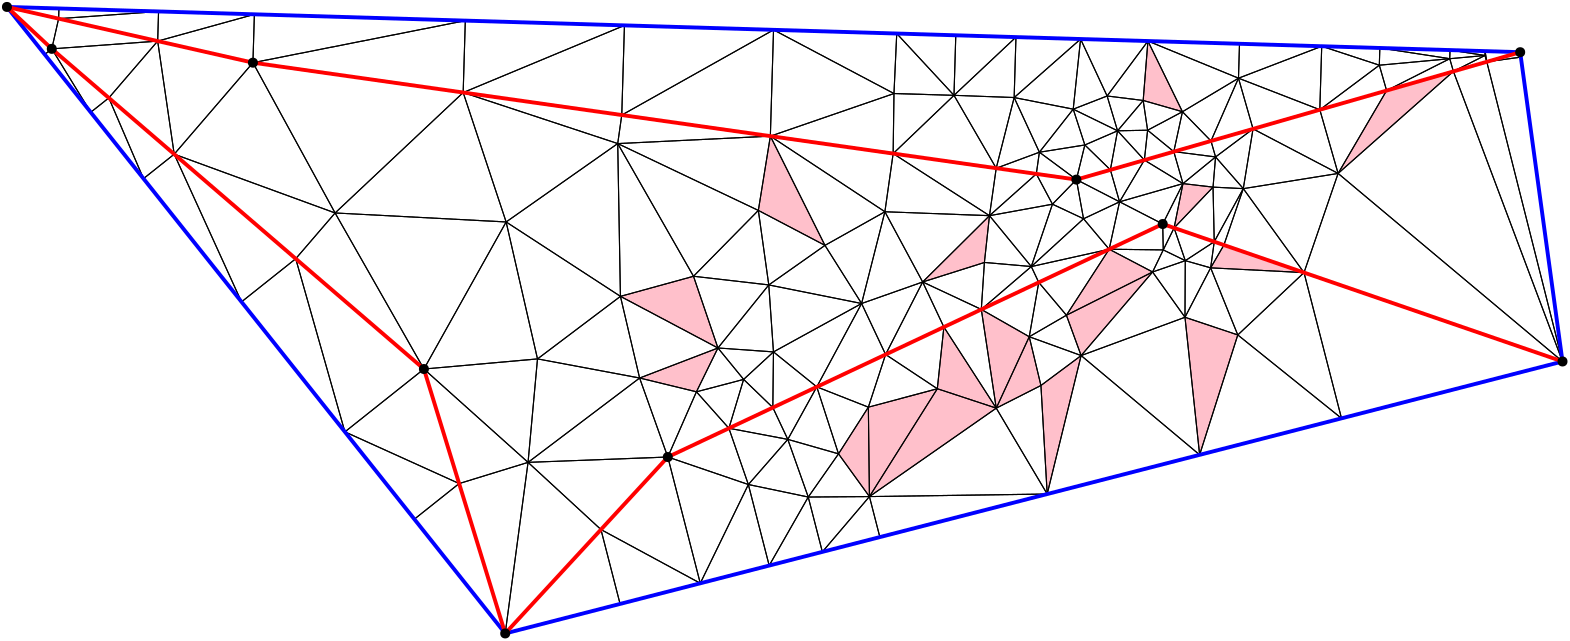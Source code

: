 <?xml version="1.0"?>
<!DOCTYPE ipe SYSTEM "ipe.dtd">
<ipe version="70218" creator="Ipe 7.2.24">
<info created="D:20221020151441" modified="D:20221020151441"/>
<ipestyle name="basic">
<symbol name="mark/disk(sx)" transformations="translations">
<path fill="sym-stroke">
0.6 0 0 0.6 0 0 e
</path>
</symbol>
<anglesize name="22.5 deg" value="22.5"/>
<anglesize name="30 deg" value="30"/>
<anglesize name="45 deg" value="45"/>
<anglesize name="60 deg" value="60"/>
<anglesize name="90 deg" value="90"/>
<arrowsize name="large" value="10"/>
<arrowsize name="small" value="5"/>
<arrowsize name="tiny" value="3"/>
<color name="blue" value="0 0 1"/>
<color name="gray" value="0.745"/>
<color name="green" value="0 1 0"/>
<color name="red" value="1 0 0"/>
<color name="pink" value="1 0.753 0.796"/>
<pen name="heavier" value="0.8"/>
<pen name="fat" value="1.4"/>
<pen name="ultrafat" value="2"/>
<gridsize name="16 pts (~6 mm)" value="16"/>
<gridsize name="32 pts (~12 mm)" value="32"/>
<gridsize name="4 pts" value="4"/>
<gridsize name="8 pts (~3 mm)" value="8"/>
<opacity name="10%" value="0.1"/>
<opacity name="25%" value="0.25"/>
<opacity name="50%" value="0.5"/>
<opacity name="75%" value="0.75"/>
<symbolsize name="large" value="5"/>
<symbolsize name="small" value="2"/>
<symbolsize name="tiny" value="1.1"/>
<textsize name="huge" value="\huge"/>
<textsize name="large" value="\large"/>
<textsize name="small" value="\small"/>
<textsize name="tiny" value="	iny"/>
<tiling name="falling" angle="-60" step="4" width="1"/>
<tiling name="rising" angle="30" step="4" width="1"/>
</ipestyle>
<page>
<layer name="hull"/>
<layer name="constraints"/>
<layer name="triangulation"/>
<layer name="obtuse"/>
<layer name="blub"/>
<layer name="problems"/>
<view layers="hull constraints triangulation obtuse blub" active="triangulation"/>
<path layer="obtuse" fill="pink" stroke-opacity="opaque">
290.828 451.026 m 
286.503 424.289 l 
310.487 411.704 l 
</path>
<path layer="obtuse" fill="pink" stroke-opacity="opaque">
372.15 353.105 m 
388.234 361.269 l 
384.03 378.811 l 
</path>
<path layer="obtuse" fill="pink" stroke-opacity="opaque">
350.936 360.093 m 
326.11 353.462 l 
326.495 321.273 l 
</path>
<path layer="obtuse" fill="pink" stroke-opacity="opaque">
326.495 321.273 m 
326.11 353.462 l 
315.363 336.651 l 
</path>
<path layer="obtuse" fill="pink" stroke-opacity="opaque">
372.15 353.105 m 
353.297 382.303 l 
350.936 360.093 l 
</path>
<path layer="obtuse" fill="pink" stroke-opacity="opaque">
271.956 374.761 m 
263.159 400.584 l 
236.855 393.352 l 
</path>
<path layer="obtuse" fill="pink" stroke-opacity="opaque">
264.21 358.988 m 
271.956 374.761 l 
243.758 363.954 l 
</path>
<path layer="obtuse" fill="pink" stroke-opacity="opaque">
367.885 405.552 m 
369.712 422.395 l 
345.658 398.528 l 
</path>
<path layer="obtuse" fill="pink" stroke-opacity="opaque">
425.046 463.863 m 
439.184 459.82 l 
426.752 485.254 l 
</path>
<path layer="obtuse" fill="pink" stroke-opacity="opaque">
548.741 477.795 m 
548.133 481.623 l 
548.087 480.076 l 
</path>
<path layer="obtuse" fill="pink" stroke-opacity="opaque">
536.72 474.344 m 
512.677 467.442 l 
495.218 437.605 l 
</path>
<path layer="obtuse" fill="pink" stroke-opacity="opaque">
482.943 401.904 m 
454.101 411.82 l 
449.334 403.61 l 
</path>
<path layer="obtuse" fill="pink" stroke-opacity="opaque">
439.369 433.942 m 
436.172 417.985 l 
450.196 432.674 l 
</path>
<path layer="obtuse" fill="pink" stroke-opacity="opaque">
397.405 386.559 m 
428.431 402.128 l 
412.801 410.317 l 
</path>
<path layer="obtuse" fill="pink" stroke-opacity="opaque">
402.705 372.038 m 
428.431 402.128 l 
397.405 386.559 l 
</path>
<path layer="obtuse" fill="pink" stroke-opacity="opaque">
366.77 388.646 m 
372.15 353.105 l 
384.03 378.811 l 
</path>
<path layer="obtuse" fill="pink" stroke-opacity="opaque">
326.495 321.273 m 
372.15 353.105 l 
350.936 360.093 l 
</path>
<path layer="obtuse" fill="pink" stroke-opacity="opaque">
402.705 372.038 m 
388.234 361.269 l 
390.491 322.19 l 
</path>
<path layer="obtuse" fill="pink" stroke-opacity="opaque">
459.1 379.457 m 
440.091 385.822 l 
445.363 336.305 l 
</path>
<path layer="triangulation" stroke="black">
195.707 420.133 m 
134.13 423.368 l 
</path>
<path layer="triangulation" stroke="black">
134.13 423.368 m 
166.108 367.194 l 
</path>
<path layer="triangulation" stroke="black">
166.108 367.194 m 
195.707 420.133 l 
</path>
<path layer="triangulation" stroke="black">
119.96 406.898 m 
137.66 344.569 l 
</path>
<path layer="triangulation" stroke="black">
137.66 344.569 m 
166.108 367.194 l 
</path>
<path layer="triangulation" stroke="black">
166.108 367.194 m 
119.96 406.898 l 
</path>
<path layer="triangulation" stroke="black">
229.843 309.4 m 
195.375 272 l 
</path>
<path layer="triangulation" stroke="black">
195.375 272 m 
236.727 282.637 l 
</path>
<path layer="triangulation" stroke="black">
236.727 282.637 m 
229.843 309.4 l 
</path>
<path layer="triangulation" stroke="black">
387.678 445.24 m 
386.569 437.433 l 
</path>
<path layer="triangulation" stroke="black">
386.569 437.433 m 
401 435.384 l 
</path>
<path layer="triangulation" stroke="black">
401 435.384 m 
387.678 445.24 l 
</path>
<path layer="triangulation" stroke="black">
496.438 349.443 m 
459.1 379.457 l 
</path>
<path layer="triangulation" stroke="black">
459.1 379.457 m 
445.363 336.305 l 
</path>
<path layer="triangulation" stroke="black">
445.363 336.305 m 
496.438 349.443 l 
</path>
<path layer="triangulation" stroke="black">
34.6053 493.323 m 
16 497.539 l 
</path>
<path layer="triangulation" stroke="black">
16 497.539 m 
32.1422 482.453 l 
</path>
<path layer="triangulation" stroke="black">
32.1422 482.453 m 
34.6053 493.323 l 
</path>
<path layer="triangulation" stroke="black">
70.2642 485.244 m 
105.076 494.875 l 
</path>
<path layer="triangulation" stroke="black">
105.076 494.875 m 
70.5831 495.906 l 
</path>
<path layer="triangulation" stroke="black">
70.5831 495.906 m 
70.2642 485.244 l 
</path>
<path layer="triangulation" stroke="black">
392.382 426.528 m 
369.712 422.395 l 
</path>
<path layer="triangulation" stroke="black">
369.712 422.395 m 
384.763 404.08 l 
</path>
<path layer="triangulation" stroke="black">
384.763 404.08 m 
392.382 426.528 l 
</path>
<path layer="triangulation" stroke="black">
451.102 443.538 m 
449.45 449.292 l 
</path>
<path layer="triangulation" stroke="black">
449.45 449.292 m 
436.065 445.45 l 
</path>
<path layer="triangulation" stroke="black">
436.065 445.45 m 
451.102 443.538 l 
</path>
<path layer="triangulation" stroke="black">
309.546 301.369 m 
330.246 306.693 l 
</path>
<path layer="triangulation" stroke="black">
330.246 306.693 m 
326.495 321.273 l 
</path>
<path layer="triangulation" stroke="black">
326.495 321.273 m 
309.546 301.369 l 
</path>
<path layer="triangulation" stroke="black">
304.469 321.103 m 
326.495 321.273 l 
</path>
<path layer="triangulation" stroke="black">
326.495 321.273 m 
315.363 336.651 l 
</path>
<path layer="triangulation" stroke="black">
315.363 336.651 m 
304.469 321.103 l 
</path>
<path layer="triangulation" stroke="black">
178.785 325.959 m 
162.66 313.134 l 
</path>
<path layer="triangulation" stroke="black">
162.66 313.134 m 
195.375 272 l 
</path>
<path layer="triangulation" stroke="black">
195.375 272 m 
178.785 325.959 l 
</path>
<path layer="triangulation" stroke="black">
510.057 476.568 m 
510.242 482.757 l 
</path>
<path layer="triangulation" stroke="black">
510.242 482.757 m 
489.317 483.383 l 
</path>
<path layer="triangulation" stroke="black">
489.317 483.383 m 
510.057 476.568 l 
</path>
<path layer="triangulation" stroke="black">
403.571 421.283 m 
416.539 427.388 l 
</path>
<path layer="triangulation" stroke="black">
416.539 427.388 m 
401 435.384 l 
</path>
<path layer="triangulation" stroke="black">
401 435.384 m 
403.571 421.283 l 
</path>
<path layer="triangulation" stroke="black">
229.843 309.4 m 
203.598 333.588 l 
</path>
<path layer="triangulation" stroke="black">
203.598 333.588 m 
195.375 272 l 
</path>
<path layer="triangulation" stroke="black">
195.375 272 m 
229.843 309.4 l 
</path>
<path layer="triangulation" stroke="black">
265.6 290.064 m 
253.909 335.513 l 
</path>
<path layer="triangulation" stroke="black">
253.909 335.513 m 
229.843 309.4 l 
</path>
<path layer="triangulation" stroke="black">
229.843 309.4 m 
265.6 290.064 l 
</path>
<path layer="triangulation" stroke="black">
100.437 391.371 m 
137.66 344.569 l 
</path>
<path layer="triangulation" stroke="black">
137.66 344.569 m 
119.96 406.898 l 
</path>
<path layer="triangulation" stroke="black">
119.96 406.898 m 
100.437 391.371 l 
</path>
<path layer="triangulation" stroke="black">
290.828 451.026 m 
286.503 424.289 l 
</path>
<path layer="triangulation" stroke="black">
286.503 424.289 m 
310.487 411.704 l 
</path>
<path layer="triangulation" stroke="black">
310.487 411.704 m 
290.828 451.026 l 
</path>
<path layer="triangulation" stroke="black">
104.556 477.474 m 
134.13 423.368 l 
</path>
<path layer="triangulation" stroke="black">
134.13 423.368 m 
180.24 466.728 l 
</path>
<path layer="triangulation" stroke="black">
180.24 466.728 m 
104.556 477.474 l 
</path>
<path layer="triangulation" stroke="black">
275.896 345.864 m 
253.909 335.513 l 
</path>
<path layer="triangulation" stroke="black">
253.909 335.513 m 
282.908 325.606 l 
</path>
<path layer="triangulation" stroke="black">
282.908 325.606 m 
275.896 345.864 l 
</path>
<path layer="triangulation" stroke="black">
415.823 452.949 m 
404.042 447.853 l 
</path>
<path layer="triangulation" stroke="black">
404.042 447.853 m 
413.235 438.896 l 
</path>
<path layer="triangulation" stroke="black">
413.235 438.896 m 
415.823 452.949 l 
</path>
<path layer="triangulation" stroke="black">
425.471 442.408 m 
416.539 427.388 l 
</path>
<path layer="triangulation" stroke="black">
416.539 427.388 m 
439.369 433.942 l 
</path>
<path layer="triangulation" stroke="black">
439.369 433.942 m 
425.471 442.408 l 
</path>
<path layer="triangulation" stroke="black">
304.469 321.103 m 
297.108 341.863 l 
</path>
<path layer="triangulation" stroke="black">
297.108 341.863 m 
282.908 325.606 l 
</path>
<path layer="triangulation" stroke="black">
282.908 325.606 m 
304.469 321.103 l 
</path>
<path layer="triangulation" stroke="black">
397.405 386.559 m 
412.801 410.317 l 
</path>
<path layer="triangulation" stroke="black">
412.801 410.317 m 
387.446 398.38 l 
</path>
<path layer="triangulation" stroke="black">
387.446 398.38 m 
397.405 386.559 l 
</path>
<path layer="triangulation" stroke="black">
237.336 458.621 m 
238.301 490.89 l 
</path>
<path layer="triangulation" stroke="black">
238.301 490.89 m 
180.24 466.728 l 
</path>
<path layer="triangulation" stroke="black">
180.24 466.728 m 
237.336 458.621 l 
</path>
<path layer="triangulation" stroke="black">
281.205 363.455 m 
264.21 358.988 l 
</path>
<path layer="triangulation" stroke="black">
264.21 358.988 m 
275.896 345.864 l 
</path>
<path layer="triangulation" stroke="black">
275.896 345.864 m 
281.205 363.455 l 
</path>
<path layer="triangulation" stroke="black">
335.033 444.75 m 
335.33 466.365 l 
</path>
<path layer="triangulation" stroke="black">
335.33 466.365 m 
290.828 451.026 l 
</path>
<path layer="triangulation" stroke="black">
290.828 451.026 m 
335.033 444.75 l 
</path>
<path layer="triangulation" stroke="black">
206.998 370.831 m 
166.108 367.194 l 
</path>
<path layer="triangulation" stroke="black">
166.108 367.194 m 
203.598 333.588 l 
</path>
<path layer="triangulation" stroke="black">
203.598 333.588 m 
206.998 370.831 l 
</path>
<path layer="triangulation" stroke="black">
323.675 390.777 m 
307.54 360.762 l 
</path>
<path layer="triangulation" stroke="black">
307.54 360.762 m 
332.315 372.425 l 
</path>
<path layer="triangulation" stroke="black">
332.315 372.425 m 
323.675 390.777 l 
</path>
<path layer="triangulation" stroke="black">
332.315 372.425 m 
326.11 353.462 l 
</path>
<path layer="triangulation" stroke="black">
326.11 353.462 m 
350.936 360.093 l 
</path>
<path layer="triangulation" stroke="black">
350.936 360.093 m 
332.315 372.425 l 
</path>
<path layer="triangulation" stroke="black">
384.763 404.08 m 
412.801 410.317 l 
</path>
<path layer="triangulation" stroke="black">
412.801 410.317 m 
403.571 421.283 l 
</path>
<path layer="triangulation" stroke="black">
403.571 421.283 m 
384.763 404.08 l 
</path>
<path layer="triangulation" stroke="black">
134.13 423.368 m 
195.707 420.133 l 
</path>
<path layer="triangulation" stroke="black">
195.707 420.133 m 
180.24 466.728 l 
</path>
<path layer="triangulation" stroke="black">
180.24 466.728 m 
134.13 423.368 l 
</path>
<path layer="triangulation" stroke="black">
206.998 370.831 m 
203.598 333.588 l 
</path>
<path layer="triangulation" stroke="black">
203.598 333.588 m 
243.758 363.954 l 
</path>
<path layer="triangulation" stroke="black">
243.758 363.954 m 
206.998 370.831 l 
</path>
<path layer="triangulation" stroke="black">
70.2642 485.244 m 
34.6053 493.323 l 
</path>
<path layer="triangulation" stroke="black">
34.6053 493.323 m 
32.1422 482.453 l 
</path>
<path layer="triangulation" stroke="black">
32.1422 482.453 m 
70.2642 485.244 l 
</path>
<path layer="triangulation" stroke="black">
134.13 423.368 m 
76.2154 444.534 l 
</path>
<path layer="triangulation" stroke="black">
76.2154 444.534 m 
119.96 406.898 l 
</path>
<path layer="triangulation" stroke="black">
119.96 406.898 m 
134.13 423.368 l 
</path>
<path layer="triangulation" stroke="black">
76.2154 444.534 m 
134.13 423.368 l 
</path>
<path layer="triangulation" stroke="black">
134.13 423.368 m 
104.556 477.474 l 
</path>
<path layer="triangulation" stroke="black">
104.556 477.474 m 
76.2154 444.534 l 
</path>
<path layer="triangulation" stroke="black">
119.96 406.898 m 
166.108 367.194 l 
</path>
<path layer="triangulation" stroke="black">
166.108 367.194 m 
134.13 423.368 l 
</path>
<path layer="triangulation" stroke="black">
134.13 423.368 m 
119.96 406.898 l 
</path>
<path layer="triangulation" stroke="black">
70.2642 485.244 m 
70.2642 485.244 l 
</path>
<path layer="triangulation" stroke="black">
70.2642 485.244 m 
104.556 477.474 l 
</path>
<path layer="triangulation" stroke="black">
104.556 477.474 m 
70.2642 485.244 l 
</path>
<path layer="triangulation" stroke="black">
387.678 445.24 m 
372.138 439.482 l 
</path>
<path layer="triangulation" stroke="black">
372.138 439.482 m 
386.569 437.433 l 
</path>
<path layer="triangulation" stroke="black">
386.569 437.433 m 
387.678 445.24 l 
</path>
<path layer="triangulation" stroke="black">
336.326 487.958 m 
335.33 466.365 l 
</path>
<path layer="triangulation" stroke="black">
335.33 466.365 m 
356.937 465.718 l 
</path>
<path layer="triangulation" stroke="black">
356.937 465.718 m 
336.326 487.958 l 
</path>
<path layer="triangulation" stroke="black">
412.801 410.317 m 
384.763 404.08 l 
</path>
<path layer="triangulation" stroke="black">
384.763 404.08 m 
387.446 398.38 l 
</path>
<path layer="triangulation" stroke="black">
387.446 398.38 m 
412.801 410.317 l 
</path>
<path layer="triangulation" stroke="black">
356.937 465.718 m 
335.033 444.75 l 
</path>
<path layer="triangulation" stroke="black">
335.033 444.75 m 
372.138 439.482 l 
</path>
<path layer="triangulation" stroke="black">
372.138 439.482 m 
356.937 465.718 l 
</path>
<path layer="triangulation" stroke="black">
353.297 382.303 m 
332.315 372.425 l 
</path>
<path layer="triangulation" stroke="black">
332.315 372.425 m 
350.936 360.093 l 
</path>
<path layer="triangulation" stroke="black">
350.936 360.093 m 
353.297 382.303 l 
</path>
<path layer="triangulation" stroke="black">
425.471 442.408 m 
413.235 438.896 l 
</path>
<path layer="triangulation" stroke="black">
413.235 438.896 m 
416.539 427.388 l 
</path>
<path layer="triangulation" stroke="black">
416.539 427.388 m 
425.471 442.408 l 
</path>
<path layer="triangulation" stroke="black">
416.539 427.388 m 
432.078 419.392 l 
</path>
<path layer="triangulation" stroke="black">
432.078 419.392 m 
439.369 433.942 l 
</path>
<path layer="triangulation" stroke="black">
439.369 433.942 m 
416.539 427.388 l 
</path>
<path layer="triangulation" stroke="black">
415.823 452.949 m 
413.235 438.896 l 
</path>
<path layer="triangulation" stroke="black">
413.235 438.896 m 
425.471 442.408 l 
</path>
<path layer="triangulation" stroke="black">
425.471 442.408 m 
415.823 452.949 l 
</path>
<path layer="triangulation" stroke="black">
432.272 410.07 m 
436.172 417.985 l 
</path>
<path layer="triangulation" stroke="black">
436.172 417.985 m 
432.078 419.392 l 
</path>
<path layer="triangulation" stroke="black">
432.078 419.392 m 
432.272 410.07 l 
</path>
<path layer="triangulation" stroke="black">
402.513 485.979 m 
399.859 460.738 l 
</path>
<path layer="triangulation" stroke="black">
399.859 460.738 m 
412.057 465.485 l 
</path>
<path layer="triangulation" stroke="black">
412.057 465.485 m 
402.513 485.979 l 
</path>
<path layer="triangulation" stroke="black">
439.184 459.82 m 
436.065 445.45 l 
</path>
<path layer="triangulation" stroke="black">
436.065 445.45 m 
449.45 449.292 l 
</path>
<path layer="triangulation" stroke="black">
449.45 449.292 m 
439.184 459.82 l 
</path>
<path layer="triangulation" stroke="black">
439.184 459.82 m 
426.639 453.163 l 
</path>
<path layer="triangulation" stroke="black">
426.639 453.163 m 
436.065 445.45 l 
</path>
<path layer="triangulation" stroke="black">
436.065 445.45 m 
439.184 459.82 l 
</path>
<path layer="triangulation" stroke="black">
548.087 480.076 m 
535.503 482.001 l 
</path>
<path layer="triangulation" stroke="black">
535.503 482.001 m 
535.41 478.907 l 
</path>
<path layer="triangulation" stroke="black">
535.41 478.907 m 
548.087 480.076 l 
</path>
<path layer="triangulation" stroke="black">
548.087 480.076 m 
548.133 481.623 l 
</path>
<path layer="triangulation" stroke="black">
548.133 481.623 m 
535.503 482.001 l 
</path>
<path layer="triangulation" stroke="black">
535.503 482.001 m 
548.087 480.076 l 
</path>
<path layer="triangulation" stroke="black">
450.196 432.674 m 
451.102 443.538 l 
</path>
<path layer="triangulation" stroke="black">
451.102 443.538 m 
439.369 433.942 l 
</path>
<path layer="triangulation" stroke="black">
439.369 433.942 m 
450.196 432.674 l 
</path>
<path layer="triangulation" stroke="black">
436.065 445.45 m 
425.471 442.408 l 
</path>
<path layer="triangulation" stroke="black">
425.471 442.408 m 
439.369 433.942 l 
</path>
<path layer="triangulation" stroke="black">
439.369 433.942 m 
436.065 445.45 l 
</path>
<path layer="triangulation" stroke="black">
401 435.384 m 
416.539 427.388 l 
</path>
<path layer="triangulation" stroke="black">
416.539 427.388 m 
413.235 438.896 l 
</path>
<path layer="triangulation" stroke="black">
413.235 438.896 m 
401 435.384 l 
</path>
<path layer="triangulation" stroke="black">
401 435.384 m 
392.382 426.528 l 
</path>
<path layer="triangulation" stroke="black">
392.382 426.528 m 
403.571 421.283 l 
</path>
<path layer="triangulation" stroke="black">
403.571 421.283 m 
401 435.384 l 
</path>
<path layer="triangulation" stroke="black">
404.042 447.853 m 
387.678 445.24 l 
</path>
<path layer="triangulation" stroke="black">
387.678 445.24 m 
401 435.384 l 
</path>
<path layer="triangulation" stroke="black">
401 435.384 m 
404.042 447.853 l 
</path>
<path layer="triangulation" stroke="black">
372.138 439.482 m 
369.712 422.395 l 
</path>
<path layer="triangulation" stroke="black">
369.712 422.395 m 
386.569 437.433 l 
</path>
<path layer="triangulation" stroke="black">
386.569 437.433 m 
372.138 439.482 l 
</path>
<path layer="triangulation" stroke="black">
386.569 437.433 m 
392.382 426.528 l 
</path>
<path layer="triangulation" stroke="black">
392.382 426.528 m 
401 435.384 l 
</path>
<path layer="triangulation" stroke="black">
401 435.384 m 
386.569 437.433 l 
</path>
<path layer="triangulation" stroke="black">
386.569 437.433 m 
369.712 422.395 l 
</path>
<path layer="triangulation" stroke="black">
369.712 422.395 m 
392.382 426.528 l 
</path>
<path layer="triangulation" stroke="black">
392.382 426.528 m 
386.569 437.433 l 
</path>
<path layer="triangulation" stroke="black">
428.431 402.128 m 
432.272 410.07 l 
</path>
<path layer="triangulation" stroke="black">
432.272 410.07 m 
412.801 410.317 l 
</path>
<path layer="triangulation" stroke="black">
412.801 410.317 m 
428.431 402.128 l 
</path>
<path layer="triangulation" stroke="black">
387.446 398.38 m 
384.763 404.08 l 
</path>
<path layer="triangulation" stroke="black">
384.763 404.08 m 
366.77 388.646 l 
</path>
<path layer="triangulation" stroke="black">
366.77 388.646 m 
387.446 398.38 l 
</path>
<path layer="triangulation" stroke="black">
495.218 437.605 m 
488.634 460.54 l 
</path>
<path layer="triangulation" stroke="black">
488.634 460.54 m 
464.591 453.638 l 
</path>
<path layer="triangulation" stroke="black">
464.591 453.638 m 
495.218 437.605 l 
</path>
<path layer="triangulation" stroke="black">
390.491 322.19 m 
372.15 353.105 l 
</path>
<path layer="triangulation" stroke="black">
372.15 353.105 m 
326.495 321.273 l 
</path>
<path layer="triangulation" stroke="black">
326.495 321.273 m 
390.491 322.19 l 
</path>
<path layer="triangulation" stroke="black">
137.66 344.569 m 
162.66 313.134 l 
</path>
<path layer="triangulation" stroke="black">
162.66 313.134 m 
178.785 325.959 l 
</path>
<path layer="triangulation" stroke="black">
178.785 325.959 m 
137.66 344.569 l 
</path>
<path layer="triangulation" stroke="black">
203.598 333.588 m 
178.785 325.959 l 
</path>
<path layer="triangulation" stroke="black">
178.785 325.959 m 
195.375 272 l 
</path>
<path layer="triangulation" stroke="black">
195.375 272 m 
203.598 333.588 l 
</path>
<path layer="triangulation" stroke="black">
166.108 367.194 m 
137.66 344.569 l 
</path>
<path layer="triangulation" stroke="black">
137.66 344.569 m 
178.785 325.959 l 
</path>
<path layer="triangulation" stroke="black">
178.785 325.959 m 
166.108 367.194 l 
</path>
<path layer="triangulation" stroke="black">
264.21 358.988 m 
243.758 363.954 l 
</path>
<path layer="triangulation" stroke="black">
243.758 363.954 m 
253.909 335.513 l 
</path>
<path layer="triangulation" stroke="black">
253.909 335.513 m 
264.21 358.988 l 
</path>
<path layer="triangulation" stroke="black">
166.108 367.194 m 
178.785 325.959 l 
</path>
<path layer="triangulation" stroke="black">
178.785 325.959 m 
203.598 333.588 l 
</path>
<path layer="triangulation" stroke="black">
203.598 333.588 m 
166.108 367.194 l 
</path>
<path layer="triangulation" stroke="black">
304.469 321.103 m 
315.363 336.651 l 
</path>
<path layer="triangulation" stroke="black">
315.363 336.651 m 
297.108 341.863 l 
</path>
<path layer="triangulation" stroke="black">
297.108 341.863 m 
304.469 321.103 l 
</path>
<path layer="triangulation" stroke="black">
236.855 393.352 m 
263.159 400.584 l 
</path>
<path layer="triangulation" stroke="black">
263.159 400.584 m 
235.879 448.357 l 
</path>
<path layer="triangulation" stroke="black">
235.879 448.357 m 
236.855 393.352 l 
</path>
<path layer="triangulation" stroke="black">
265.6 290.064 m 
229.843 309.4 l 
</path>
<path layer="triangulation" stroke="black">
229.843 309.4 m 
236.727 282.637 l 
</path>
<path layer="triangulation" stroke="black">
236.727 282.637 m 
265.6 290.064 l 
</path>
<path layer="triangulation" stroke="black">
253.909 335.513 m 
203.598 333.588 l 
</path>
<path layer="triangulation" stroke="black">
203.598 333.588 m 
229.843 309.4 l 
</path>
<path layer="triangulation" stroke="black">
229.843 309.4 m 
253.909 335.513 l 
</path>
<path layer="triangulation" stroke="black">
282.908 325.606 m 
253.909 335.513 l 
</path>
<path layer="triangulation" stroke="black">
253.909 335.513 m 
265.6 290.064 l 
</path>
<path layer="triangulation" stroke="black">
265.6 290.064 m 
282.908 325.606 l 
</path>
<path layer="triangulation" stroke="black">
304.469 321.103 m 
290.409 296.446 l 
</path>
<path layer="triangulation" stroke="black">
290.409 296.446 m 
309.546 301.369 l 
</path>
<path layer="triangulation" stroke="black">
309.546 301.369 m 
304.469 321.103 l 
</path>
<path layer="triangulation" stroke="black">
282.908 325.606 m 
265.6 290.064 l 
</path>
<path layer="triangulation" stroke="black">
265.6 290.064 m 
290.409 296.446 l 
</path>
<path layer="triangulation" stroke="black">
290.409 296.446 m 
282.908 325.606 l 
</path>
<path layer="triangulation" stroke="black">
290.409 296.446 m 
304.469 321.103 l 
</path>
<path layer="triangulation" stroke="black">
304.469 321.103 m 
282.908 325.606 l 
</path>
<path layer="triangulation" stroke="black">
282.908 325.606 m 
290.409 296.446 l 
</path>
<path layer="triangulation" stroke="black">
291.948 373.353 m 
323.675 390.777 l 
</path>
<path layer="triangulation" stroke="black">
323.675 390.777 m 
290.26 397.466 l 
</path>
<path layer="triangulation" stroke="black">
290.26 397.466 m 
291.948 373.353 l 
</path>
<path layer="triangulation" stroke="black">
309.546 301.369 m 
326.495 321.273 l 
</path>
<path layer="triangulation" stroke="black">
326.495 321.273 m 
304.469 321.103 l 
</path>
<path layer="triangulation" stroke="black">
304.469 321.103 m 
309.546 301.369 l 
</path>
<path layer="triangulation" stroke="black">
372.15 353.105 m 
388.234 361.269 l 
</path>
<path layer="triangulation" stroke="black">
388.234 361.269 m 
384.03 378.811 l 
</path>
<path layer="triangulation" stroke="black">
384.03 378.811 m 
372.15 353.105 l 
</path>
<path layer="triangulation" stroke="black">
350.936 360.093 m 
326.11 353.462 l 
</path>
<path layer="triangulation" stroke="black">
326.11 353.462 m 
326.495 321.273 l 
</path>
<path layer="triangulation" stroke="black">
326.495 321.273 m 
350.936 360.093 l 
</path>
<path layer="triangulation" stroke="black">
297.108 341.863 m 
275.896 345.864 l 
</path>
<path layer="triangulation" stroke="black">
275.896 345.864 m 
282.908 325.606 l 
</path>
<path layer="triangulation" stroke="black">
282.908 325.606 m 
297.108 341.863 l 
</path>
<path layer="triangulation" stroke="black">
307.54 360.762 m 
291.718 353.313 l 
</path>
<path layer="triangulation" stroke="black">
291.718 353.313 m 
297.108 341.863 l 
</path>
<path layer="triangulation" stroke="black">
297.108 341.863 m 
307.54 360.762 l 
</path>
<path layer="triangulation" stroke="black">
291.718 353.313 m 
275.896 345.864 l 
</path>
<path layer="triangulation" stroke="black">
275.896 345.864 m 
297.108 341.863 l 
</path>
<path layer="triangulation" stroke="black">
297.108 341.863 m 
291.718 353.313 l 
</path>
<path layer="triangulation" stroke="black">
315.363 336.651 m 
307.54 360.762 l 
</path>
<path layer="triangulation" stroke="black">
307.54 360.762 m 
297.108 341.863 l 
</path>
<path layer="triangulation" stroke="black">
297.108 341.863 m 
315.363 336.651 l 
</path>
<path layer="triangulation" stroke="black">
290.26 397.466 m 
263.159 400.584 l 
</path>
<path layer="triangulation" stroke="black">
263.159 400.584 m 
271.956 374.761 l 
</path>
<path layer="triangulation" stroke="black">
271.956 374.761 m 
290.26 397.466 l 
</path>
<path layer="triangulation" stroke="black">
326.11 353.462 m 
307.54 360.762 l 
</path>
<path layer="triangulation" stroke="black">
307.54 360.762 m 
315.363 336.651 l 
</path>
<path layer="triangulation" stroke="black">
315.363 336.651 m 
326.11 353.462 l 
</path>
<path layer="triangulation" stroke="black">
307.54 360.762 m 
323.675 390.777 l 
</path>
<path layer="triangulation" stroke="black">
323.675 390.777 m 
291.948 373.353 l 
</path>
<path layer="triangulation" stroke="black">
291.948 373.353 m 
307.54 360.762 l 
</path>
<path layer="triangulation" stroke="black">
326.495 321.273 m 
326.11 353.462 l 
</path>
<path layer="triangulation" stroke="black">
326.11 353.462 m 
315.363 336.651 l 
</path>
<path layer="triangulation" stroke="black">
315.363 336.651 m 
326.495 321.273 l 
</path>
<path layer="triangulation" stroke="black">
367.885 405.552 m 
384.763 404.08 l 
</path>
<path layer="triangulation" stroke="black">
384.763 404.08 m 
369.712 422.395 l 
</path>
<path layer="triangulation" stroke="black">
369.712 422.395 m 
367.885 405.552 l 
</path>
<path layer="triangulation" stroke="black">
330.246 306.693 m 
390.491 322.19 l 
</path>
<path layer="triangulation" stroke="black">
390.491 322.19 m 
326.495 321.273 l 
</path>
<path layer="triangulation" stroke="black">
326.495 321.273 m 
330.246 306.693 l 
</path>
<path layer="triangulation" stroke="black">
384.03 378.811 m 
387.446 398.38 l 
</path>
<path layer="triangulation" stroke="black">
387.446 398.38 m 
366.77 388.646 l 
</path>
<path layer="triangulation" stroke="black">
366.77 388.646 m 
384.03 378.811 l 
</path>
<path layer="triangulation" stroke="black">
345.658 398.528 m 
323.675 390.777 l 
</path>
<path layer="triangulation" stroke="black">
323.675 390.777 m 
332.315 372.425 l 
</path>
<path layer="triangulation" stroke="black">
332.315 372.425 m 
345.658 398.528 l 
</path>
<path layer="triangulation" stroke="black">
384.03 378.811 m 
402.705 372.038 l 
</path>
<path layer="triangulation" stroke="black">
402.705 372.038 m 
397.405 386.559 l 
</path>
<path layer="triangulation" stroke="black">
397.405 386.559 m 
384.03 378.811 l 
</path>
<path layer="triangulation" stroke="black">
372.15 353.105 m 
353.297 382.303 l 
</path>
<path layer="triangulation" stroke="black">
353.297 382.303 m 
350.936 360.093 l 
</path>
<path layer="triangulation" stroke="black">
350.936 360.093 m 
372.15 353.105 l 
</path>
<path layer="triangulation" stroke="black">
345.658 398.528 m 
369.712 422.395 l 
</path>
<path layer="triangulation" stroke="black">
369.712 422.395 m 
332.06 423.807 l 
</path>
<path layer="triangulation" stroke="black">
332.06 423.807 m 
345.658 398.528 l 
</path>
<path layer="triangulation" stroke="black">
345.658 398.528 m 
332.315 372.425 l 
</path>
<path layer="triangulation" stroke="black">
332.315 372.425 m 
353.297 382.303 l 
</path>
<path layer="triangulation" stroke="black">
353.297 382.303 m 
345.658 398.528 l 
</path>
<path layer="triangulation" stroke="black">
307.54 360.762 m 
326.11 353.462 l 
</path>
<path layer="triangulation" stroke="black">
326.11 353.462 m 
332.315 372.425 l 
</path>
<path layer="triangulation" stroke="black">
332.315 372.425 m 
307.54 360.762 l 
</path>
<path layer="triangulation" stroke="black">
281.205 363.455 m 
271.956 374.761 l 
</path>
<path layer="triangulation" stroke="black">
271.956 374.761 m 
264.21 358.988 l 
</path>
<path layer="triangulation" stroke="black">
264.21 358.988 m 
281.205 363.455 l 
</path>
<path layer="triangulation" stroke="black">
291.718 353.313 m 
307.54 360.762 l 
</path>
<path layer="triangulation" stroke="black">
307.54 360.762 m 
291.948 373.353 l 
</path>
<path layer="triangulation" stroke="black">
291.948 373.353 m 
291.718 353.313 l 
</path>
<path layer="triangulation" stroke="black">
271.956 374.761 m 
291.948 373.353 l 
</path>
<path layer="triangulation" stroke="black">
291.948 373.353 m 
290.26 397.466 l 
</path>
<path layer="triangulation" stroke="black">
290.26 397.466 m 
271.956 374.761 l 
</path>
<path layer="triangulation" stroke="black">
271.956 374.761 m 
281.205 363.455 l 
</path>
<path layer="triangulation" stroke="black">
281.205 363.455 m 
291.948 373.353 l 
</path>
<path layer="triangulation" stroke="black">
291.948 373.353 m 
271.956 374.761 l 
</path>
<path layer="triangulation" stroke="black">
291.718 353.313 m 
281.205 363.455 l 
</path>
<path layer="triangulation" stroke="black">
281.205 363.455 m 
275.896 345.864 l 
</path>
<path layer="triangulation" stroke="black">
275.896 345.864 m 
291.718 353.313 l 
</path>
<path layer="triangulation" stroke="black">
291.718 353.313 m 
291.948 373.353 l 
</path>
<path layer="triangulation" stroke="black">
291.948 373.353 m 
281.205 363.455 l 
</path>
<path layer="triangulation" stroke="black">
281.205 363.455 m 
291.718 353.313 l 
</path>
<path layer="triangulation" stroke="black">
275.896 345.864 m 
264.21 358.988 l 
</path>
<path layer="triangulation" stroke="black">
264.21 358.988 m 
253.909 335.513 l 
</path>
<path layer="triangulation" stroke="black">
253.909 335.513 m 
275.896 345.864 l 
</path>
<path layer="triangulation" stroke="black">
271.956 374.761 m 
263.159 400.584 l 
</path>
<path layer="triangulation" stroke="black">
263.159 400.584 m 
236.855 393.352 l 
</path>
<path layer="triangulation" stroke="black">
236.855 393.352 m 
271.956 374.761 l 
</path>
<path layer="triangulation" stroke="black">
253.909 335.513 m 
243.758 363.954 l 
</path>
<path layer="triangulation" stroke="black">
243.758 363.954 m 
203.598 333.588 l 
</path>
<path layer="triangulation" stroke="black">
203.598 333.588 m 
253.909 335.513 l 
</path>
<path layer="triangulation" stroke="black">
264.21 358.988 m 
271.956 374.761 l 
</path>
<path layer="triangulation" stroke="black">
271.956 374.761 m 
243.758 363.954 l 
</path>
<path layer="triangulation" stroke="black">
243.758 363.954 m 
264.21 358.988 l 
</path>
<path layer="triangulation" stroke="black">
271.956 374.761 m 
236.855 393.352 l 
</path>
<path layer="triangulation" stroke="black">
236.855 393.352 m 
243.758 363.954 l 
</path>
<path layer="triangulation" stroke="black">
243.758 363.954 m 
271.956 374.761 l 
</path>
<path layer="triangulation" stroke="black">
195.707 420.133 m 
166.108 367.194 l 
</path>
<path layer="triangulation" stroke="black">
166.108 367.194 m 
206.998 370.831 l 
</path>
<path layer="triangulation" stroke="black">
206.998 370.831 m 
195.707 420.133 l 
</path>
<path layer="triangulation" stroke="black">
46.1604 459.616 m 
65.1531 435.736 l 
</path>
<path layer="triangulation" stroke="black">
65.1531 435.736 m 
52.6687 464.792 l 
</path>
<path layer="triangulation" stroke="black">
52.6687 464.792 m 
46.1604 459.616 l 
</path>
<path layer="triangulation" stroke="black">
105.076 494.875 m 
70.2642 485.244 l 
</path>
<path layer="triangulation" stroke="black">
70.2642 485.244 m 
104.556 477.474 l 
</path>
<path layer="triangulation" stroke="black">
104.556 477.474 m 
105.076 494.875 l 
</path>
<path layer="triangulation" stroke="black">
65.1531 435.736 m 
100.437 391.371 l 
</path>
<path layer="triangulation" stroke="black">
100.437 391.371 m 
76.2154 444.534 l 
</path>
<path layer="triangulation" stroke="black">
76.2154 444.534 m 
65.1531 435.736 l 
</path>
<path layer="triangulation" stroke="black">
76.2154 444.534 m 
100.437 391.371 l 
</path>
<path layer="triangulation" stroke="black">
100.437 391.371 m 
119.96 406.898 l 
</path>
<path layer="triangulation" stroke="black">
119.96 406.898 m 
76.2154 444.534 l 
</path>
<path layer="triangulation" stroke="black">
104.556 477.474 m 
180.24 466.728 l 
</path>
<path layer="triangulation" stroke="black">
180.24 466.728 m 
181.014 492.603 l 
</path>
<path layer="triangulation" stroke="black">
181.014 492.603 m 
104.556 477.474 l 
</path>
<path layer="triangulation" stroke="black">
290.828 451.026 m 
235.879 448.357 l 
</path>
<path layer="triangulation" stroke="black">
235.879 448.357 m 
286.503 424.289 l 
</path>
<path layer="triangulation" stroke="black">
286.503 424.289 m 
290.828 451.026 l 
</path>
<path layer="triangulation" stroke="black">
46.1604 459.616 m 
52.6687 464.792 l 
</path>
<path layer="triangulation" stroke="black">
52.6687 464.792 m 
32.1422 482.453 l 
</path>
<path layer="triangulation" stroke="black">
32.1422 482.453 m 
46.1604 459.616 l 
</path>
<path layer="triangulation" stroke="black">
65.1531 435.736 m 
76.2154 444.534 l 
</path>
<path layer="triangulation" stroke="black">
76.2154 444.534 m 
52.6687 464.792 l 
</path>
<path layer="triangulation" stroke="black">
52.6687 464.792 m 
65.1531 435.736 l 
</path>
<path layer="triangulation" stroke="black">
29.6039 480.434 m 
46.1604 459.616 l 
</path>
<path layer="triangulation" stroke="black">
46.1604 459.616 m 
32.1422 482.453 l 
</path>
<path layer="triangulation" stroke="black">
32.1422 482.453 m 
29.6039 480.434 l 
</path>
<path layer="triangulation" stroke="black">
16 497.539 m 
29.6039 480.434 l 
</path>
<path layer="triangulation" stroke="black">
29.6039 480.434 m 
32.1422 482.453 l 
</path>
<path layer="triangulation" stroke="black">
32.1422 482.453 m 
16 497.539 l 
</path>
<path layer="triangulation" stroke="black">
52.6687 464.792 m 
70.2642 485.244 l 
</path>
<path layer="triangulation" stroke="black">
70.2642 485.244 m 
32.1422 482.453 l 
</path>
<path layer="triangulation" stroke="black">
32.1422 482.453 m 
52.6687 464.792 l 
</path>
<path layer="triangulation" stroke="black">
34.7146 496.979 m 
16 497.539 l 
</path>
<path layer="triangulation" stroke="black">
16 497.539 m 
34.6053 493.323 l 
</path>
<path layer="triangulation" stroke="black">
34.6053 493.323 m 
34.7146 496.979 l 
</path>
<path layer="triangulation" stroke="black">
70.5831 495.906 m 
34.7146 496.979 l 
</path>
<path layer="triangulation" stroke="black">
34.7146 496.979 m 
34.6053 493.323 l 
</path>
<path layer="triangulation" stroke="black">
34.6053 493.323 m 
70.5831 495.906 l 
</path>
<path layer="triangulation" stroke="black">
104.556 477.474 m 
181.014 492.603 l 
</path>
<path layer="triangulation" stroke="black">
181.014 492.603 m 
105.076 494.875 l 
</path>
<path layer="triangulation" stroke="black">
105.076 494.875 m 
104.556 477.474 l 
</path>
<path layer="triangulation" stroke="black">
235.879 448.357 m 
195.707 420.133 l 
</path>
<path layer="triangulation" stroke="black">
195.707 420.133 m 
236.855 393.352 l 
</path>
<path layer="triangulation" stroke="black">
236.855 393.352 m 
235.879 448.357 l 
</path>
<path layer="triangulation" stroke="black">
34.6053 493.323 m 
70.2642 485.244 l 
</path>
<path layer="triangulation" stroke="black">
70.2642 485.244 m 
70.5831 495.906 l 
</path>
<path layer="triangulation" stroke="black">
70.5831 495.906 m 
34.6053 493.323 l 
</path>
<path layer="triangulation" stroke="black">
70.2642 485.244 m 
76.2154 444.534 l 
</path>
<path layer="triangulation" stroke="black">
76.2154 444.534 m 
104.556 477.474 l 
</path>
<path layer="triangulation" stroke="black">
104.556 477.474 m 
70.2642 485.244 l 
</path>
<path layer="triangulation" stroke="black">
34.6053 493.323 m 
70.2642 485.244 l 
</path>
<path layer="triangulation" stroke="black">
70.2642 485.244 m 
70.2642 485.244 l 
</path>
<path layer="triangulation" stroke="black">
70.2642 485.244 m 
34.6053 493.323 l 
</path>
<path layer="triangulation" stroke="black">
52.6687 464.792 m 
76.2154 444.534 l 
</path>
<path layer="triangulation" stroke="black">
76.2154 444.534 m 
70.2642 485.244 l 
</path>
<path layer="triangulation" stroke="black">
70.2642 485.244 m 
52.6687 464.792 l 
</path>
<path layer="triangulation" stroke="black">
235.879 448.357 m 
290.828 451.026 l 
</path>
<path layer="triangulation" stroke="black">
290.828 451.026 m 
237.336 458.621 l 
</path>
<path layer="triangulation" stroke="black">
237.336 458.621 m 
235.879 448.357 l 
</path>
<path layer="triangulation" stroke="black">
238.301 490.89 m 
181.014 492.603 l 
</path>
<path layer="triangulation" stroke="black">
181.014 492.603 m 
180.24 466.728 l 
</path>
<path layer="triangulation" stroke="black">
180.24 466.728 m 
238.301 490.89 l 
</path>
<path layer="triangulation" stroke="black">
291.972 489.285 m 
238.301 490.89 l 
</path>
<path layer="triangulation" stroke="black">
238.301 490.89 m 
237.336 458.621 l 
</path>
<path layer="triangulation" stroke="black">
237.336 458.621 m 
291.972 489.285 l 
</path>
<path layer="triangulation" stroke="black">
180.24 466.728 m 
195.707 420.133 l 
</path>
<path layer="triangulation" stroke="black">
195.707 420.133 m 
235.879 448.357 l 
</path>
<path layer="triangulation" stroke="black">
235.879 448.357 m 
180.24 466.728 l 
</path>
<path layer="triangulation" stroke="black">
290.828 451.026 m 
291.972 489.285 l 
</path>
<path layer="triangulation" stroke="black">
291.972 489.285 m 
237.336 458.621 l 
</path>
<path layer="triangulation" stroke="black">
237.336 458.621 m 
290.828 451.026 l 
</path>
<path layer="triangulation" stroke="black">
335.33 466.365 m 
291.972 489.285 l 
</path>
<path layer="triangulation" stroke="black">
291.972 489.285 m 
290.828 451.026 l 
</path>
<path layer="triangulation" stroke="black">
290.828 451.026 m 
335.33 466.365 l 
</path>
<path layer="triangulation" stroke="black">
291.972 489.285 m 
335.33 466.365 l 
</path>
<path layer="triangulation" stroke="black">
335.33 466.365 m 
336.326 487.958 l 
</path>
<path layer="triangulation" stroke="black">
336.326 487.958 m 
291.972 489.285 l 
</path>
<path layer="triangulation" stroke="black">
290.828 451.026 m 
310.487 411.704 l 
</path>
<path layer="triangulation" stroke="black">
310.487 411.704 m 
332.06 423.807 l 
</path>
<path layer="triangulation" stroke="black">
332.06 423.807 m 
290.828 451.026 l 
</path>
<path layer="triangulation" stroke="black">
336.326 487.958 m 
356.937 465.718 l 
</path>
<path layer="triangulation" stroke="black">
356.937 465.718 m 
357.583 487.323 l 
</path>
<path layer="triangulation" stroke="black">
357.583 487.323 m 
336.326 487.958 l 
</path>
<path layer="triangulation" stroke="black">
335.33 466.365 m 
335.033 444.75 l 
</path>
<path layer="triangulation" stroke="black">
335.033 444.75 m 
356.937 465.718 l 
</path>
<path layer="triangulation" stroke="black">
356.937 465.718 m 
335.33 466.365 l 
</path>
<path layer="triangulation" stroke="black">
323.675 390.777 m 
332.06 423.807 l 
</path>
<path layer="triangulation" stroke="black">
332.06 423.807 m 
310.487 411.704 l 
</path>
<path layer="triangulation" stroke="black">
310.487 411.704 m 
323.675 390.777 l 
</path>
<path layer="triangulation" stroke="black">
369.712 422.395 m 
372.138 439.482 l 
</path>
<path layer="triangulation" stroke="black">
372.138 439.482 m 
335.033 444.75 l 
</path>
<path layer="triangulation" stroke="black">
335.033 444.75 m 
369.712 422.395 l 
</path>
<path layer="triangulation" stroke="black">
290.26 397.466 m 
286.503 424.289 l 
</path>
<path layer="triangulation" stroke="black">
286.503 424.289 m 
263.159 400.584 l 
</path>
<path layer="triangulation" stroke="black">
263.159 400.584 m 
290.26 397.466 l 
</path>
<path layer="triangulation" stroke="black">
290.26 397.466 m 
310.487 411.704 l 
</path>
<path layer="triangulation" stroke="black">
310.487 411.704 m 
286.503 424.289 l 
</path>
<path layer="triangulation" stroke="black">
286.503 424.289 m 
290.26 397.466 l 
</path>
<path layer="triangulation" stroke="black">
286.503 424.289 m 
235.879 448.357 l 
</path>
<path layer="triangulation" stroke="black">
235.879 448.357 m 
263.159 400.584 l 
</path>
<path layer="triangulation" stroke="black">
263.159 400.584 m 
286.503 424.289 l 
</path>
<path layer="triangulation" stroke="black">
237.336 458.621 m 
180.24 466.728 l 
</path>
<path layer="triangulation" stroke="black">
180.24 466.728 m 
235.879 448.357 l 
</path>
<path layer="triangulation" stroke="black">
235.879 448.357 m 
237.336 458.621 l 
</path>
<path layer="triangulation" stroke="black">
345.658 398.528 m 
332.06 423.807 l 
</path>
<path layer="triangulation" stroke="black">
332.06 423.807 m 
323.675 390.777 l 
</path>
<path layer="triangulation" stroke="black">
323.675 390.777 m 
345.658 398.528 l 
</path>
<path layer="triangulation" stroke="black">
310.487 411.704 m 
290.26 397.466 l 
</path>
<path layer="triangulation" stroke="black">
290.26 397.466 m 
323.675 390.777 l 
</path>
<path layer="triangulation" stroke="black">
323.675 390.777 m 
310.487 411.704 l 
</path>
<path layer="triangulation" stroke="black">
206.998 370.831 m 
236.855 393.352 l 
</path>
<path layer="triangulation" stroke="black">
236.855 393.352 m 
195.707 420.133 l 
</path>
<path layer="triangulation" stroke="black">
195.707 420.133 m 
206.998 370.831 l 
</path>
<path layer="triangulation" stroke="black">
206.998 370.831 m 
243.758 363.954 l 
</path>
<path layer="triangulation" stroke="black">
243.758 363.954 m 
236.855 393.352 l 
</path>
<path layer="triangulation" stroke="black">
236.855 393.352 m 
206.998 370.831 l 
</path>
<path layer="triangulation" stroke="black">
335.033 444.75 m 
332.06 423.807 l 
</path>
<path layer="triangulation" stroke="black">
332.06 423.807 m 
369.712 422.395 l 
</path>
<path layer="triangulation" stroke="black">
369.712 422.395 m 
335.033 444.75 l 
</path>
<path layer="triangulation" stroke="black">
335.033 444.75 m 
290.828 451.026 l 
</path>
<path layer="triangulation" stroke="black">
290.828 451.026 m 
332.06 423.807 l 
</path>
<path layer="triangulation" stroke="black">
332.06 423.807 m 
335.033 444.75 l 
</path>
<path layer="triangulation" stroke="black">
366.77 388.646 m 
345.658 398.528 l 
</path>
<path layer="triangulation" stroke="black">
345.658 398.528 m 
353.297 382.303 l 
</path>
<path layer="triangulation" stroke="black">
353.297 382.303 m 
366.77 388.646 l 
</path>
<path layer="triangulation" stroke="black">
367.885 405.552 m 
369.712 422.395 l 
</path>
<path layer="triangulation" stroke="black">
369.712 422.395 m 
345.658 398.528 l 
</path>
<path layer="triangulation" stroke="black">
345.658 398.528 m 
367.885 405.552 l 
</path>
<path layer="triangulation" stroke="black">
399.859 460.738 m 
387.678 445.24 l 
</path>
<path layer="triangulation" stroke="black">
387.678 445.24 m 
404.042 447.853 l 
</path>
<path layer="triangulation" stroke="black">
404.042 447.853 m 
399.859 460.738 l 
</path>
<path layer="triangulation" stroke="black">
378.594 464.916 m 
372.138 439.482 l 
</path>
<path layer="triangulation" stroke="black">
372.138 439.482 m 
387.678 445.24 l 
</path>
<path layer="triangulation" stroke="black">
387.678 445.24 m 
378.594 464.916 l 
</path>
<path layer="triangulation" stroke="black">
413.235 438.896 m 
404.042 447.853 l 
</path>
<path layer="triangulation" stroke="black">
404.042 447.853 m 
401 435.384 l 
</path>
<path layer="triangulation" stroke="black">
401 435.384 m 
413.235 438.896 l 
</path>
<path layer="triangulation" stroke="black">
415.823 452.949 m 
399.859 460.738 l 
</path>
<path layer="triangulation" stroke="black">
399.859 460.738 m 
404.042 447.853 l 
</path>
<path layer="triangulation" stroke="black">
404.042 447.853 m 
415.823 452.949 l 
</path>
<path layer="triangulation" stroke="black">
426.639 453.163 m 
425.471 442.408 l 
</path>
<path layer="triangulation" stroke="black">
425.471 442.408 m 
436.065 445.45 l 
</path>
<path layer="triangulation" stroke="black">
436.065 445.45 m 
426.639 453.163 l 
</path>
<path layer="triangulation" stroke="black">
426.639 453.163 m 
415.823 452.949 l 
</path>
<path layer="triangulation" stroke="black">
415.823 452.949 m 
425.471 442.408 l 
</path>
<path layer="triangulation" stroke="black">
425.471 442.408 m 
426.639 453.163 l 
</path>
<path layer="triangulation" stroke="black">
488.634 460.54 m 
459.352 471.89 l 
</path>
<path layer="triangulation" stroke="black">
459.352 471.89 m 
464.591 453.638 l 
</path>
<path layer="triangulation" stroke="black">
464.591 453.638 m 
488.634 460.54 l 
</path>
<path layer="triangulation" stroke="black">
436.065 445.45 m 
439.369 433.942 l 
</path>
<path layer="triangulation" stroke="black">
439.369 433.942 m 
451.102 443.538 l 
</path>
<path layer="triangulation" stroke="black">
451.102 443.538 m 
436.065 445.45 l 
</path>
<path layer="triangulation" stroke="black">
459.352 471.89 m 
459.722 484.268 l 
</path>
<path layer="triangulation" stroke="black">
459.722 484.268 m 
426.752 485.254 l 
</path>
<path layer="triangulation" stroke="black">
426.752 485.254 m 
459.352 471.89 l 
</path>
<path layer="triangulation" stroke="black">
425.046 463.863 m 
426.639 453.163 l 
</path>
<path layer="triangulation" stroke="black">
426.639 453.163 m 
439.184 459.82 l 
</path>
<path layer="triangulation" stroke="black">
439.184 459.82 m 
425.046 463.863 l 
</path>
<path layer="triangulation" stroke="black">
425.046 463.863 m 
415.823 452.949 l 
</path>
<path layer="triangulation" stroke="black">
415.823 452.949 m 
426.639 453.163 l 
</path>
<path layer="triangulation" stroke="black">
426.639 453.163 m 
425.046 463.863 l 
</path>
<path layer="triangulation" stroke="black">
412.057 465.485 m 
399.859 460.738 l 
</path>
<path layer="triangulation" stroke="black">
399.859 460.738 m 
415.823 452.949 l 
</path>
<path layer="triangulation" stroke="black">
415.823 452.949 m 
412.057 465.485 l 
</path>
<path layer="triangulation" stroke="black">
402.513 485.979 m 
378.594 464.916 l 
</path>
<path layer="triangulation" stroke="black">
378.594 464.916 m 
399.859 460.738 l 
</path>
<path layer="triangulation" stroke="black">
399.859 460.738 m 
402.513 485.979 l 
</path>
<path layer="triangulation" stroke="black">
378.594 464.916 m 
387.678 445.24 l 
</path>
<path layer="triangulation" stroke="black">
387.678 445.24 m 
399.859 460.738 l 
</path>
<path layer="triangulation" stroke="black">
399.859 460.738 m 
378.594 464.916 l 
</path>
<path layer="triangulation" stroke="black">
356.937 465.718 m 
378.594 464.916 l 
</path>
<path layer="triangulation" stroke="black">
378.594 464.916 m 
379.245 486.675 l 
</path>
<path layer="triangulation" stroke="black">
379.245 486.675 m 
356.937 465.718 l 
</path>
<path layer="triangulation" stroke="black">
356.937 465.718 m 
372.138 439.482 l 
</path>
<path layer="triangulation" stroke="black">
372.138 439.482 m 
378.594 464.916 l 
</path>
<path layer="triangulation" stroke="black">
378.594 464.916 m 
356.937 465.718 l 
</path>
<path layer="triangulation" stroke="black">
356.937 465.718 m 
379.245 486.675 l 
</path>
<path layer="triangulation" stroke="black">
379.245 486.675 m 
357.583 487.323 l 
</path>
<path layer="triangulation" stroke="black">
357.583 487.323 m 
356.937 465.718 l 
</path>
<path layer="triangulation" stroke="black">
425.046 463.863 m 
439.184 459.82 l 
</path>
<path layer="triangulation" stroke="black">
439.184 459.82 m 
426.752 485.254 l 
</path>
<path layer="triangulation" stroke="black">
426.752 485.254 m 
425.046 463.863 l 
</path>
<path layer="triangulation" stroke="black">
379.245 486.675 m 
378.594 464.916 l 
</path>
<path layer="triangulation" stroke="black">
378.594 464.916 m 
402.513 485.979 l 
</path>
<path layer="triangulation" stroke="black">
402.513 485.979 m 
379.245 486.675 l 
</path>
<path layer="triangulation" stroke="black">
402.513 485.979 m 
412.057 465.485 l 
</path>
<path layer="triangulation" stroke="black">
412.057 465.485 m 
426.752 485.254 l 
</path>
<path layer="triangulation" stroke="black">
426.752 485.254 m 
402.513 485.979 l 
</path>
<path layer="triangulation" stroke="black">
412.057 465.485 m 
425.046 463.863 l 
</path>
<path layer="triangulation" stroke="black">
425.046 463.863 m 
426.752 485.254 l 
</path>
<path layer="triangulation" stroke="black">
426.752 485.254 m 
412.057 465.485 l 
</path>
<path layer="triangulation" stroke="black">
412.057 465.485 m 
415.823 452.949 l 
</path>
<path layer="triangulation" stroke="black">
415.823 452.949 m 
425.046 463.863 l 
</path>
<path layer="triangulation" stroke="black">
425.046 463.863 m 
412.057 465.485 l 
</path>
<path layer="triangulation" stroke="black">
536.72 474.344 m 
548.087 480.076 l 
</path>
<path layer="triangulation" stroke="black">
548.087 480.076 m 
535.41 478.907 l 
</path>
<path layer="triangulation" stroke="black">
535.41 478.907 m 
536.72 474.344 l 
</path>
<path layer="triangulation" stroke="black">
535.503 482.001 m 
510.242 482.757 l 
</path>
<path layer="triangulation" stroke="black">
510.242 482.757 m 
535.41 478.907 l 
</path>
<path layer="triangulation" stroke="black">
535.41 478.907 m 
535.503 482.001 l 
</path>
<path layer="triangulation" stroke="black">
459.352 471.89 m 
439.184 459.82 l 
</path>
<path layer="triangulation" stroke="black">
439.184 459.82 m 
449.45 449.292 l 
</path>
<path layer="triangulation" stroke="black">
449.45 449.292 m 
459.352 471.89 l 
</path>
<path layer="triangulation" stroke="black">
426.752 485.254 m 
439.184 459.82 l 
</path>
<path layer="triangulation" stroke="black">
439.184 459.82 m 
459.352 471.89 l 
</path>
<path layer="triangulation" stroke="black">
459.352 471.89 m 
426.752 485.254 l 
</path>
<path layer="triangulation" stroke="black">
536.72 474.344 m 
548.741 477.795 l 
</path>
<path layer="triangulation" stroke="black">
548.741 477.795 m 
548.087 480.076 l 
</path>
<path layer="triangulation" stroke="black">
548.087 480.076 m 
536.72 474.344 l 
</path>
<path layer="triangulation" stroke="black">
548.741 477.795 m 
548.133 481.623 l 
</path>
<path layer="triangulation" stroke="black">
548.133 481.623 m 
548.087 480.076 l 
</path>
<path layer="triangulation" stroke="black">
548.087 480.076 m 
548.741 477.795 l 
</path>
<path layer="triangulation" stroke="black">
560.763 481.246 m 
548.133 481.623 l 
</path>
<path layer="triangulation" stroke="black">
548.133 481.623 m 
548.741 477.795 l 
</path>
<path layer="triangulation" stroke="black">
548.741 477.795 m 
560.763 481.246 l 
</path>
<path layer="triangulation" stroke="black">
561.006 479.473 m 
548.741 477.795 l 
</path>
<path layer="triangulation" stroke="black">
548.741 477.795 m 
576 369.909 l 
</path>
<path layer="triangulation" stroke="black">
576 369.909 m 
561.006 479.473 l 
</path>
<path layer="triangulation" stroke="black">
561.006 479.473 m 
560.763 481.246 l 
</path>
<path layer="triangulation" stroke="black">
560.763 481.246 m 
548.741 477.795 l 
</path>
<path layer="triangulation" stroke="black">
548.741 477.795 m 
561.006 479.473 l 
</path>
<path layer="triangulation" stroke="black">
548.741 477.795 m 
536.72 474.344 l 
</path>
<path layer="triangulation" stroke="black">
536.72 474.344 m 
576 369.909 l 
</path>
<path layer="triangulation" stroke="black">
576 369.909 m 
548.741 477.795 l 
</path>
<path layer="triangulation" stroke="black">
535.41 478.907 m 
510.242 482.757 l 
</path>
<path layer="triangulation" stroke="black">
510.242 482.757 m 
510.057 476.568 l 
</path>
<path layer="triangulation" stroke="black">
510.057 476.568 m 
535.41 478.907 l 
</path>
<path layer="triangulation" stroke="black">
512.677 467.442 m 
510.057 476.568 l 
</path>
<path layer="triangulation" stroke="black">
510.057 476.568 m 
488.634 460.54 l 
</path>
<path layer="triangulation" stroke="black">
488.634 460.54 m 
512.677 467.442 l 
</path>
<path layer="triangulation" stroke="black">
512.677 467.442 m 
535.41 478.907 l 
</path>
<path layer="triangulation" stroke="black">
535.41 478.907 m 
510.057 476.568 l 
</path>
<path layer="triangulation" stroke="black">
510.057 476.568 m 
512.677 467.442 l 
</path>
<path layer="triangulation" stroke="black">
464.591 453.638 m 
459.352 471.89 l 
</path>
<path layer="triangulation" stroke="black">
459.352 471.89 m 
449.45 449.292 l 
</path>
<path layer="triangulation" stroke="black">
449.45 449.292 m 
464.591 453.638 l 
</path>
<path layer="triangulation" stroke="black">
489.317 483.383 m 
459.722 484.268 l 
</path>
<path layer="triangulation" stroke="black">
459.722 484.268 m 
459.352 471.89 l 
</path>
<path layer="triangulation" stroke="black">
459.352 471.89 m 
489.317 483.383 l 
</path>
<path layer="triangulation" stroke="black">
461.084 432.132 m 
464.591 453.638 l 
</path>
<path layer="triangulation" stroke="black">
464.591 453.638 m 
451.102 443.538 l 
</path>
<path layer="triangulation" stroke="black">
451.102 443.538 m 
461.084 432.132 l 
</path>
<path layer="triangulation" stroke="black">
488.634 460.54 m 
489.317 483.383 l 
</path>
<path layer="triangulation" stroke="black">
489.317 483.383 m 
459.352 471.89 l 
</path>
<path layer="triangulation" stroke="black">
459.352 471.89 m 
488.634 460.54 l 
</path>
<path layer="triangulation" stroke="black">
450.624 413.016 m 
454.101 411.82 l 
</path>
<path layer="triangulation" stroke="black">
454.101 411.82 m 
461.084 432.132 l 
</path>
<path layer="triangulation" stroke="black">
461.084 432.132 m 
450.624 413.016 l 
</path>
<path layer="triangulation" stroke="black">
464.591 453.638 m 
449.45 449.292 l 
</path>
<path layer="triangulation" stroke="black">
449.45 449.292 m 
451.102 443.538 l 
</path>
<path layer="triangulation" stroke="black">
451.102 443.538 m 
464.591 453.638 l 
</path>
<path layer="triangulation" stroke="black">
495.218 437.605 m 
512.677 467.442 l 
</path>
<path layer="triangulation" stroke="black">
512.677 467.442 m 
488.634 460.54 l 
</path>
<path layer="triangulation" stroke="black">
488.634 460.54 m 
495.218 437.605 l 
</path>
<path layer="triangulation" stroke="black">
510.057 476.568 m 
489.317 483.383 l 
</path>
<path layer="triangulation" stroke="black">
489.317 483.383 m 
488.634 460.54 l 
</path>
<path layer="triangulation" stroke="black">
488.634 460.54 m 
510.057 476.568 l 
</path>
<path layer="triangulation" stroke="black">
536.72 474.344 m 
512.677 467.442 l 
</path>
<path layer="triangulation" stroke="black">
512.677 467.442 m 
495.218 437.605 l 
</path>
<path layer="triangulation" stroke="black">
495.218 437.605 m 
536.72 474.344 l 
</path>
<path layer="triangulation" stroke="black">
536.72 474.344 m 
535.41 478.907 l 
</path>
<path layer="triangulation" stroke="black">
535.41 478.907 m 
512.677 467.442 l 
</path>
<path layer="triangulation" stroke="black">
512.677 467.442 m 
536.72 474.344 l 
</path>
<path layer="triangulation" stroke="black">
482.943 401.904 m 
495.218 437.605 l 
</path>
<path layer="triangulation" stroke="black">
495.218 437.605 m 
461.084 432.132 l 
</path>
<path layer="triangulation" stroke="black">
461.084 432.132 m 
482.943 401.904 l 
</path>
<path layer="triangulation" stroke="black">
576 369.909 m 
536.72 474.344 l 
</path>
<path layer="triangulation" stroke="black">
536.72 474.344 m 
495.218 437.605 l 
</path>
<path layer="triangulation" stroke="black">
495.218 437.605 m 
576 369.909 l 
</path>
<path layer="triangulation" stroke="black">
482.943 401.904 m 
461.084 432.132 l 
</path>
<path layer="triangulation" stroke="black">
461.084 432.132 m 
454.101 411.82 l 
</path>
<path layer="triangulation" stroke="black">
454.101 411.82 m 
482.943 401.904 l 
</path>
<path layer="triangulation" stroke="black">
495.218 437.605 m 
464.591 453.638 l 
</path>
<path layer="triangulation" stroke="black">
464.591 453.638 m 
461.084 432.132 l 
</path>
<path layer="triangulation" stroke="black">
461.084 432.132 m 
495.218 437.605 l 
</path>
<path layer="triangulation" stroke="black">
482.943 401.904 m 
454.101 411.82 l 
</path>
<path layer="triangulation" stroke="black">
454.101 411.82 m 
449.334 403.61 l 
</path>
<path layer="triangulation" stroke="black">
449.334 403.61 m 
482.943 401.904 l 
</path>
<path layer="triangulation" stroke="black">
436.172 417.985 m 
439.369 433.942 l 
</path>
<path layer="triangulation" stroke="black">
439.369 433.942 m 
432.078 419.392 l 
</path>
<path layer="triangulation" stroke="black">
432.078 419.392 m 
436.172 417.985 l 
</path>
<path layer="triangulation" stroke="black">
482.943 401.904 m 
449.334 403.61 l 
</path>
<path layer="triangulation" stroke="black">
449.334 403.61 m 
459.1 379.457 l 
</path>
<path layer="triangulation" stroke="black">
459.1 379.457 m 
482.943 401.904 l 
</path>
<path layer="triangulation" stroke="black">
454.101 411.82 m 
450.624 413.016 l 
</path>
<path layer="triangulation" stroke="black">
450.624 413.016 m 
449.334 403.61 l 
</path>
<path layer="triangulation" stroke="black">
449.334 403.61 m 
454.101 411.82 l 
</path>
<path layer="triangulation" stroke="black">
436.172 417.985 m 
450.624 413.016 l 
</path>
<path layer="triangulation" stroke="black">
450.624 413.016 m 
450.196 432.674 l 
</path>
<path layer="triangulation" stroke="black">
450.196 432.674 m 
436.172 417.985 l 
</path>
<path layer="triangulation" stroke="black">
436.172 417.985 m 
432.272 410.07 l 
</path>
<path layer="triangulation" stroke="black">
432.272 410.07 m 
440.201 406.2 l 
</path>
<path layer="triangulation" stroke="black">
440.201 406.2 m 
436.172 417.985 l 
</path>
<path layer="triangulation" stroke="black">
461.084 432.132 m 
450.196 432.674 l 
</path>
<path layer="triangulation" stroke="black">
450.196 432.674 m 
450.624 413.016 l 
</path>
<path layer="triangulation" stroke="black">
450.624 413.016 m 
461.084 432.132 l 
</path>
<path layer="triangulation" stroke="black">
461.084 432.132 m 
451.102 443.538 l 
</path>
<path layer="triangulation" stroke="black">
451.102 443.538 m 
450.196 432.674 l 
</path>
<path layer="triangulation" stroke="black">
450.196 432.674 m 
461.084 432.132 l 
</path>
<path layer="triangulation" stroke="black">
439.369 433.942 m 
436.172 417.985 l 
</path>
<path layer="triangulation" stroke="black">
436.172 417.985 m 
450.196 432.674 l 
</path>
<path layer="triangulation" stroke="black">
450.196 432.674 m 
439.369 433.942 l 
</path>
<path layer="triangulation" stroke="black">
432.078 419.392 m 
412.801 410.317 l 
</path>
<path layer="triangulation" stroke="black">
412.801 410.317 m 
432.272 410.07 l 
</path>
<path layer="triangulation" stroke="black">
432.272 410.07 m 
432.078 419.392 l 
</path>
<path layer="triangulation" stroke="black">
440.091 385.822 m 
449.334 403.61 l 
</path>
<path layer="triangulation" stroke="black">
449.334 403.61 m 
440.201 406.2 l 
</path>
<path layer="triangulation" stroke="black">
440.201 406.2 m 
440.091 385.822 l 
</path>
<path layer="triangulation" stroke="black">
432.078 419.392 m 
416.539 427.388 l 
</path>
<path layer="triangulation" stroke="black">
416.539 427.388 m 
412.801 410.317 l 
</path>
<path layer="triangulation" stroke="black">
412.801 410.317 m 
432.078 419.392 l 
</path>
<path layer="triangulation" stroke="black">
384.763 404.08 m 
403.571 421.283 l 
</path>
<path layer="triangulation" stroke="black">
403.571 421.283 m 
392.382 426.528 l 
</path>
<path layer="triangulation" stroke="black">
392.382 426.528 m 
384.763 404.08 l 
</path>
<path layer="triangulation" stroke="black">
412.801 410.317 m 
416.539 427.388 l 
</path>
<path layer="triangulation" stroke="black">
416.539 427.388 m 
403.571 421.283 l 
</path>
<path layer="triangulation" stroke="black">
403.571 421.283 m 
412.801 410.317 l 
</path>
<path layer="triangulation" stroke="black">
366.77 388.646 m 
367.885 405.552 l 
</path>
<path layer="triangulation" stroke="black">
367.885 405.552 m 
345.658 398.528 l 
</path>
<path layer="triangulation" stroke="black">
345.658 398.528 m 
366.77 388.646 l 
</path>
<path layer="triangulation" stroke="black">
366.77 388.646 m 
384.763 404.08 l 
</path>
<path layer="triangulation" stroke="black">
384.763 404.08 m 
367.885 405.552 l 
</path>
<path layer="triangulation" stroke="black">
367.885 405.552 m 
366.77 388.646 l 
</path>
<path layer="triangulation" stroke="black">
397.405 386.559 m 
428.431 402.128 l 
</path>
<path layer="triangulation" stroke="black">
428.431 402.128 m 
412.801 410.317 l 
</path>
<path layer="triangulation" stroke="black">
412.801 410.317 m 
397.405 386.559 l 
</path>
<path layer="triangulation" stroke="black">
440.201 406.2 m 
450.624 413.016 l 
</path>
<path layer="triangulation" stroke="black">
450.624 413.016 m 
436.172 417.985 l 
</path>
<path layer="triangulation" stroke="black">
436.172 417.985 m 
440.201 406.2 l 
</path>
<path layer="triangulation" stroke="black">
440.091 385.822 m 
440.201 406.2 l 
</path>
<path layer="triangulation" stroke="black">
440.201 406.2 m 
428.431 402.128 l 
</path>
<path layer="triangulation" stroke="black">
428.431 402.128 m 
440.091 385.822 l 
</path>
<path layer="triangulation" stroke="black">
449.334 403.61 m 
450.624 413.016 l 
</path>
<path layer="triangulation" stroke="black">
450.624 413.016 m 
440.201 406.2 l 
</path>
<path layer="triangulation" stroke="black">
440.201 406.2 m 
449.334 403.61 l 
</path>
<path layer="triangulation" stroke="black">
402.705 372.038 m 
428.431 402.128 l 
</path>
<path layer="triangulation" stroke="black">
428.431 402.128 m 
397.405 386.559 l 
</path>
<path layer="triangulation" stroke="black">
397.405 386.559 m 
402.705 372.038 l 
</path>
<path layer="triangulation" stroke="black">
440.201 406.2 m 
432.272 410.07 l 
</path>
<path layer="triangulation" stroke="black">
432.272 410.07 m 
428.431 402.128 l 
</path>
<path layer="triangulation" stroke="black">
428.431 402.128 m 
440.201 406.2 l 
</path>
<path layer="triangulation" stroke="black">
440.091 385.822 m 
402.705 372.038 l 
</path>
<path layer="triangulation" stroke="black">
402.705 372.038 m 
445.363 336.305 l 
</path>
<path layer="triangulation" stroke="black">
445.363 336.305 m 
440.091 385.822 l 
</path>
<path layer="triangulation" stroke="black">
397.405 386.559 m 
387.446 398.38 l 
</path>
<path layer="triangulation" stroke="black">
387.446 398.38 m 
384.03 378.811 l 
</path>
<path layer="triangulation" stroke="black">
384.03 378.811 m 
397.405 386.559 l 
</path>
<path layer="triangulation" stroke="black">
353.297 382.303 m 
372.15 353.105 l 
</path>
<path layer="triangulation" stroke="black">
372.15 353.105 m 
366.77 388.646 l 
</path>
<path layer="triangulation" stroke="black">
366.77 388.646 m 
353.297 382.303 l 
</path>
<path layer="triangulation" stroke="black">
366.77 388.646 m 
372.15 353.105 l 
</path>
<path layer="triangulation" stroke="black">
372.15 353.105 m 
384.03 378.811 l 
</path>
<path layer="triangulation" stroke="black">
384.03 378.811 m 
366.77 388.646 l 
</path>
<path layer="triangulation" stroke="black">
326.495 321.273 m 
372.15 353.105 l 
</path>
<path layer="triangulation" stroke="black">
372.15 353.105 m 
350.936 360.093 l 
</path>
<path layer="triangulation" stroke="black">
350.936 360.093 m 
326.495 321.273 l 
</path>
<path layer="triangulation" stroke="black">
372.15 353.105 m 
390.491 322.19 l 
</path>
<path layer="triangulation" stroke="black">
390.491 322.19 m 
388.234 361.269 l 
</path>
<path layer="triangulation" stroke="black">
388.234 361.269 m 
372.15 353.105 l 
</path>
<path layer="triangulation" stroke="black">
402.705 372.038 m 
388.234 361.269 l 
</path>
<path layer="triangulation" stroke="black">
388.234 361.269 m 
390.491 322.19 l 
</path>
<path layer="triangulation" stroke="black">
390.491 322.19 m 
402.705 372.038 l 
</path>
<path layer="triangulation" stroke="black">
402.705 372.038 m 
384.03 378.811 l 
</path>
<path layer="triangulation" stroke="black">
384.03 378.811 m 
388.234 361.269 l 
</path>
<path layer="triangulation" stroke="black">
388.234 361.269 m 
402.705 372.038 l 
</path>
<path layer="triangulation" stroke="black">
445.363 336.305 m 
402.705 372.038 l 
</path>
<path layer="triangulation" stroke="black">
402.705 372.038 m 
390.491 322.19 l 
</path>
<path layer="triangulation" stroke="black">
390.491 322.19 m 
445.363 336.305 l 
</path>
<path layer="triangulation" stroke="black">
459.1 379.457 m 
440.091 385.822 l 
</path>
<path layer="triangulation" stroke="black">
440.091 385.822 m 
445.363 336.305 l 
</path>
<path layer="triangulation" stroke="black">
445.363 336.305 m 
459.1 379.457 l 
</path>
<path layer="triangulation" stroke="black">
449.334 403.61 m 
440.091 385.822 l 
</path>
<path layer="triangulation" stroke="black">
440.091 385.822 m 
459.1 379.457 l 
</path>
<path layer="triangulation" stroke="black">
459.1 379.457 m 
449.334 403.61 l 
</path>
<path layer="triangulation" stroke="black">
428.431 402.128 m 
402.705 372.038 l 
</path>
<path layer="triangulation" stroke="black">
402.705 372.038 m 
440.091 385.822 l 
</path>
<path layer="triangulation" stroke="black">
440.091 385.822 m 
428.431 402.128 l 
</path>
<path layer="triangulation" stroke="black">
496.438 349.443 m 
482.943 401.904 l 
</path>
<path layer="triangulation" stroke="black">
482.943 401.904 m 
459.1 379.457 l 
</path>
<path layer="triangulation" stroke="black">
459.1 379.457 m 
496.438 349.443 l 
</path>
<path layer="triangulation" stroke="black">
576 369.909 m 
495.218 437.605 l 
</path>
<path layer="triangulation" stroke="black">
495.218 437.605 m 
482.943 401.904 l 
</path>
<path layer="triangulation" stroke="black">
482.943 401.904 m 
576 369.909 l 
</path>
<path layer="triangulation" stroke="black">
576 369.909 m 
482.943 401.904 l 
</path>
<path layer="triangulation" stroke="black">
482.943 401.904 m 
496.438 349.443 l 
</path>
<path layer="triangulation" stroke="black">
496.438 349.443 m 
576 369.909 l 
</path>
<path layer="hull" stroke="blue" pen="fat">
16 497.539 m 
195.375 272 l 
</path>
<path layer="hull" stroke="blue" pen="fat">
195.375 272 m 
576 369.909 l 
</path>
<path layer="hull" stroke="blue" pen="fat">
576 369.909 m 
560.763 481.246 l 
</path>
<path layer="hull" stroke="blue" pen="fat">
560.763 481.246 m 
16 497.539 l 
</path>
<path layer="constraints" stroke="red" pen="fat">
195.375 272 m 
253.909 335.513 l 
</path>
<path layer="constraints" stroke="red" pen="fat">
253.909 335.513 m 
432.078 419.392 l 
</path>
<path layer="constraints" stroke="red" pen="fat">
432.078 419.392 m 
576 369.909 l 
</path>
<path layer="constraints" stroke="red" pen="fat">
560.763 481.246 m 
401 435.384 l 
</path>
<path layer="constraints" stroke="red" pen="fat">
401 435.384 m 
104.556 477.474 l 
</path>
<path layer="constraints" stroke="red" pen="fat">
104.556 477.474 m 
16 497.539 l 
</path>
<path layer="constraints" stroke="red" pen="fat">
16 497.539 m 
32.1422 482.453 l 
</path>
<path layer="constraints" stroke="red" pen="fat">
32.1422 482.453 m 
166.108 367.194 l 
</path>
<path layer="constraints" stroke="red" pen="fat">
166.108 367.194 m 
195.375 272 l 
</path>
<use layer="points" name="mark/disk(sx)" pos="195.375 272" size="normal" stroke="black"/>
<use layer="points" name="mark/disk(sx)" pos="253.909 335.513" size="normal" stroke="black"/>
<use layer="points" name="mark/disk(sx)" pos="432.078 419.392" size="normal" stroke="black"/>
<use layer="points" name="mark/disk(sx)" pos="576 369.909" size="normal" stroke="black"/>
<use layer="points" name="mark/disk(sx)" pos="560.763 481.246" size="normal" stroke="black"/>
<use layer="points" name="mark/disk(sx)" pos="401 435.384" size="normal" stroke="black"/>
<use layer="points" name="mark/disk(sx)" pos="104.556 477.474" size="normal" stroke="black"/>
<use layer="points" name="mark/disk(sx)" pos="16 497.539" size="normal" stroke="black"/>
<use layer="points" name="mark/disk(sx)" pos="32.1422 482.453" size="normal" stroke="black"/>
<use layer="points" name="mark/disk(sx)" pos="166.108 367.194" size="normal" stroke="black"/>
</page>
</ipe>
